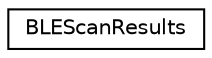 digraph "Graphical Class Hierarchy"
{
  edge [fontname="Helvetica",fontsize="10",labelfontname="Helvetica",labelfontsize="10"];
  node [fontname="Helvetica",fontsize="10",shape=record];
  rankdir="LR";
  Node0 [label="BLEScanResults",height=0.2,width=0.4,color="black", fillcolor="white", style="filled",URL="$class_b_l_e_scan_results.html",tooltip="The result of having performed a scan. When a scan completes, we have a set of found devices..."];
}
